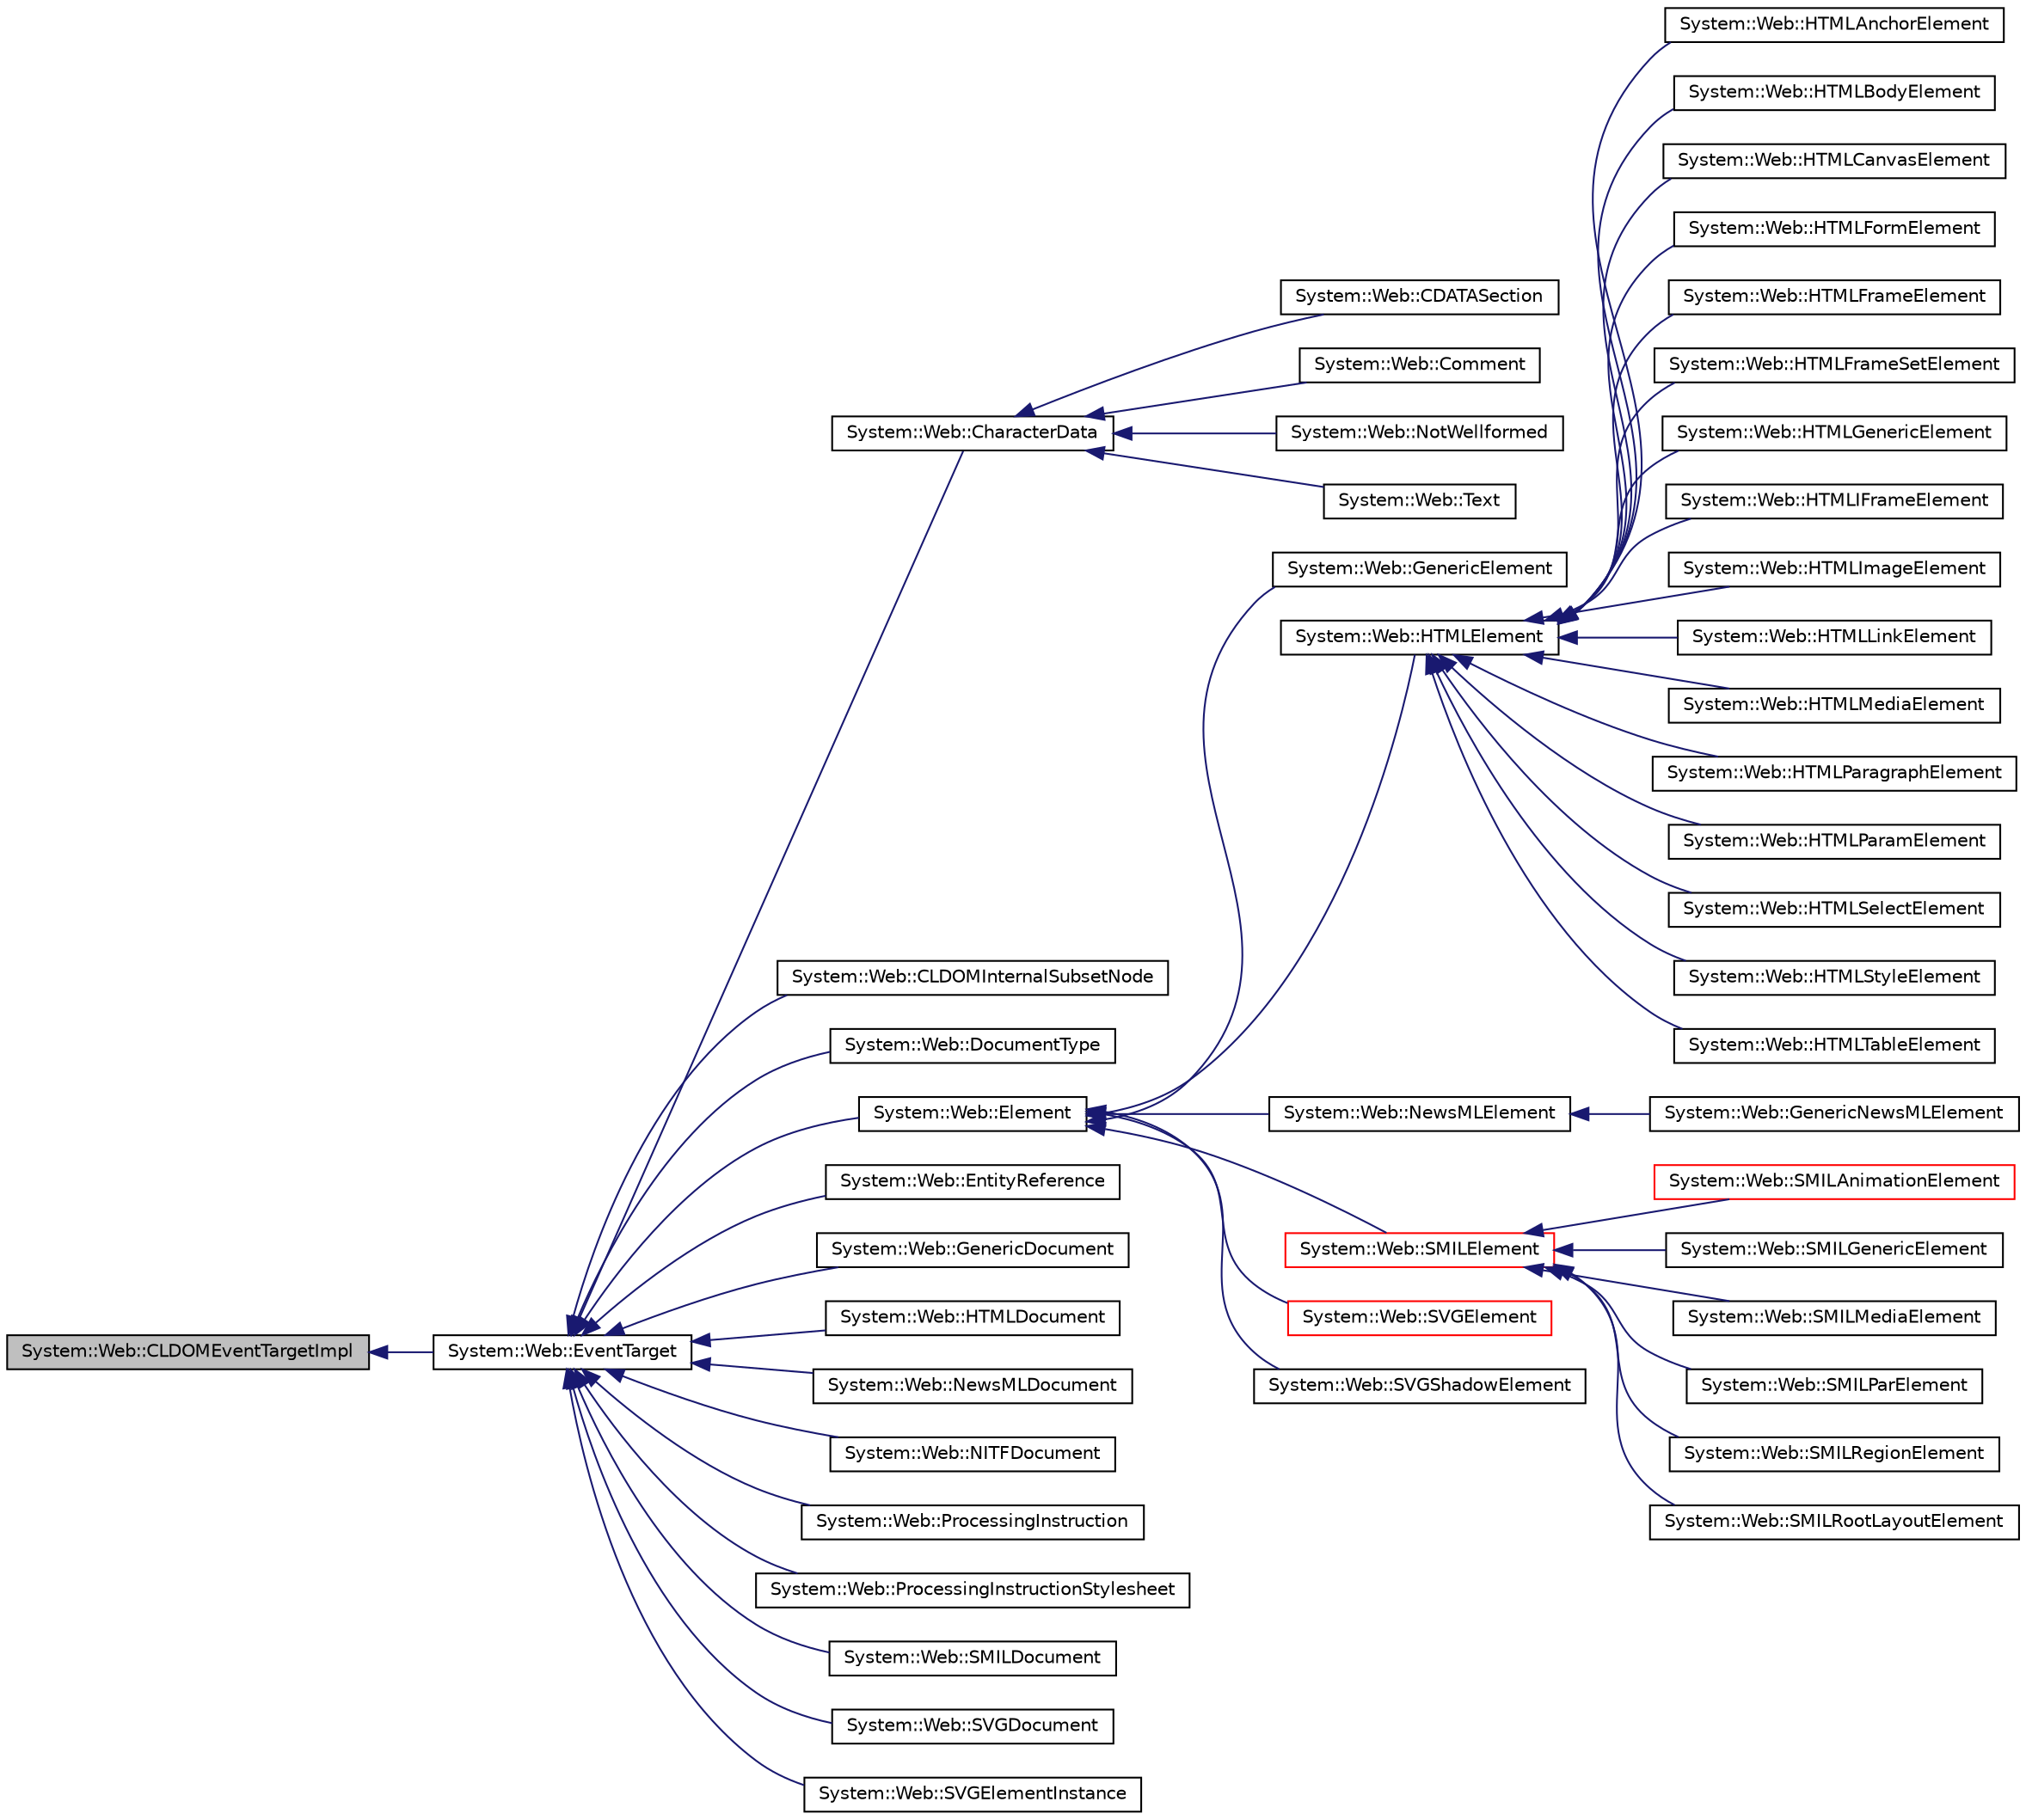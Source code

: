 digraph G
{
  edge [fontname="Helvetica",fontsize="10",labelfontname="Helvetica",labelfontsize="10"];
  node [fontname="Helvetica",fontsize="10",shape=record];
  rankdir="LR";
  Node1 [label="System::Web::CLDOMEventTargetImpl",height=0.2,width=0.4,color="black", fillcolor="grey75", style="filled" fontcolor="black"];
  Node1 -> Node2 [dir="back",color="midnightblue",fontsize="10",style="solid",fontname="Helvetica"];
  Node2 [label="System::Web::EventTarget",height=0.2,width=0.4,color="black", fillcolor="white", style="filled",URL="$class_system_1_1_web_1_1_event_target.html"];
  Node2 -> Node3 [dir="back",color="midnightblue",fontsize="10",style="solid",fontname="Helvetica"];
  Node3 [label="System::Web::CharacterData",height=0.2,width=0.4,color="black", fillcolor="white", style="filled",URL="$class_system_1_1_web_1_1_character_data.html"];
  Node3 -> Node4 [dir="back",color="midnightblue",fontsize="10",style="solid",fontname="Helvetica"];
  Node4 [label="System::Web::CDATASection",height=0.2,width=0.4,color="black", fillcolor="white", style="filled",URL="$class_system_1_1_web_1_1_c_d_a_t_a_section.html"];
  Node3 -> Node5 [dir="back",color="midnightblue",fontsize="10",style="solid",fontname="Helvetica"];
  Node5 [label="System::Web::Comment",height=0.2,width=0.4,color="black", fillcolor="white", style="filled",URL="$class_system_1_1_web_1_1_comment.html"];
  Node3 -> Node6 [dir="back",color="midnightblue",fontsize="10",style="solid",fontname="Helvetica"];
  Node6 [label="System::Web::NotWellformed",height=0.2,width=0.4,color="black", fillcolor="white", style="filled",URL="$class_system_1_1_web_1_1_not_wellformed.html"];
  Node3 -> Node7 [dir="back",color="midnightblue",fontsize="10",style="solid",fontname="Helvetica"];
  Node7 [label="System::Web::Text",height=0.2,width=0.4,color="black", fillcolor="white", style="filled",URL="$class_system_1_1_web_1_1_text.html"];
  Node2 -> Node8 [dir="back",color="midnightblue",fontsize="10",style="solid",fontname="Helvetica"];
  Node8 [label="System::Web::CLDOMInternalSubsetNode",height=0.2,width=0.4,color="black", fillcolor="white", style="filled",URL="$class_system_1_1_web_1_1_c_l_d_o_m_internal_subset_node.html"];
  Node2 -> Node9 [dir="back",color="midnightblue",fontsize="10",style="solid",fontname="Helvetica"];
  Node9 [label="System::Web::DocumentType",height=0.2,width=0.4,color="black", fillcolor="white", style="filled",URL="$class_system_1_1_web_1_1_document_type.html"];
  Node2 -> Node10 [dir="back",color="midnightblue",fontsize="10",style="solid",fontname="Helvetica"];
  Node10 [label="System::Web::Element",height=0.2,width=0.4,color="black", fillcolor="white", style="filled",URL="$class_system_1_1_web_1_1_element.html"];
  Node10 -> Node11 [dir="back",color="midnightblue",fontsize="10",style="solid",fontname="Helvetica"];
  Node11 [label="System::Web::GenericElement",height=0.2,width=0.4,color="black", fillcolor="white", style="filled",URL="$class_system_1_1_web_1_1_generic_element.html"];
  Node10 -> Node12 [dir="back",color="midnightblue",fontsize="10",style="solid",fontname="Helvetica"];
  Node12 [label="System::Web::HTMLElement",height=0.2,width=0.4,color="black", fillcolor="white", style="filled",URL="$class_system_1_1_web_1_1_h_t_m_l_element.html"];
  Node12 -> Node13 [dir="back",color="midnightblue",fontsize="10",style="solid",fontname="Helvetica"];
  Node13 [label="System::Web::HTMLAnchorElement",height=0.2,width=0.4,color="black", fillcolor="white", style="filled",URL="$class_system_1_1_web_1_1_h_t_m_l_anchor_element.html"];
  Node12 -> Node14 [dir="back",color="midnightblue",fontsize="10",style="solid",fontname="Helvetica"];
  Node14 [label="System::Web::HTMLBodyElement",height=0.2,width=0.4,color="black", fillcolor="white", style="filled",URL="$class_system_1_1_web_1_1_h_t_m_l_body_element.html"];
  Node12 -> Node15 [dir="back",color="midnightblue",fontsize="10",style="solid",fontname="Helvetica"];
  Node15 [label="System::Web::HTMLCanvasElement",height=0.2,width=0.4,color="black", fillcolor="white", style="filled",URL="$class_system_1_1_web_1_1_h_t_m_l_canvas_element.html"];
  Node12 -> Node16 [dir="back",color="midnightblue",fontsize="10",style="solid",fontname="Helvetica"];
  Node16 [label="System::Web::HTMLFormElement",height=0.2,width=0.4,color="black", fillcolor="white", style="filled",URL="$class_system_1_1_web_1_1_h_t_m_l_form_element.html"];
  Node12 -> Node17 [dir="back",color="midnightblue",fontsize="10",style="solid",fontname="Helvetica"];
  Node17 [label="System::Web::HTMLFrameElement",height=0.2,width=0.4,color="black", fillcolor="white", style="filled",URL="$class_system_1_1_web_1_1_h_t_m_l_frame_element.html"];
  Node12 -> Node18 [dir="back",color="midnightblue",fontsize="10",style="solid",fontname="Helvetica"];
  Node18 [label="System::Web::HTMLFrameSetElement",height=0.2,width=0.4,color="black", fillcolor="white", style="filled",URL="$class_system_1_1_web_1_1_h_t_m_l_frame_set_element.html"];
  Node12 -> Node19 [dir="back",color="midnightblue",fontsize="10",style="solid",fontname="Helvetica"];
  Node19 [label="System::Web::HTMLGenericElement",height=0.2,width=0.4,color="black", fillcolor="white", style="filled",URL="$class_system_1_1_web_1_1_h_t_m_l_generic_element.html"];
  Node12 -> Node20 [dir="back",color="midnightblue",fontsize="10",style="solid",fontname="Helvetica"];
  Node20 [label="System::Web::HTMLIFrameElement",height=0.2,width=0.4,color="black", fillcolor="white", style="filled",URL="$class_system_1_1_web_1_1_h_t_m_l_i_frame_element.html"];
  Node12 -> Node21 [dir="back",color="midnightblue",fontsize="10",style="solid",fontname="Helvetica"];
  Node21 [label="System::Web::HTMLImageElement",height=0.2,width=0.4,color="black", fillcolor="white", style="filled",URL="$class_system_1_1_web_1_1_h_t_m_l_image_element.html"];
  Node12 -> Node22 [dir="back",color="midnightblue",fontsize="10",style="solid",fontname="Helvetica"];
  Node22 [label="System::Web::HTMLLinkElement",height=0.2,width=0.4,color="black", fillcolor="white", style="filled",URL="$class_system_1_1_web_1_1_h_t_m_l_link_element.html"];
  Node12 -> Node23 [dir="back",color="midnightblue",fontsize="10",style="solid",fontname="Helvetica"];
  Node23 [label="System::Web::HTMLMediaElement",height=0.2,width=0.4,color="black", fillcolor="white", style="filled",URL="$class_system_1_1_web_1_1_h_t_m_l_media_element.html"];
  Node12 -> Node24 [dir="back",color="midnightblue",fontsize="10",style="solid",fontname="Helvetica"];
  Node24 [label="System::Web::HTMLParagraphElement",height=0.2,width=0.4,color="black", fillcolor="white", style="filled",URL="$class_system_1_1_web_1_1_h_t_m_l_paragraph_element.html"];
  Node12 -> Node25 [dir="back",color="midnightblue",fontsize="10",style="solid",fontname="Helvetica"];
  Node25 [label="System::Web::HTMLParamElement",height=0.2,width=0.4,color="black", fillcolor="white", style="filled",URL="$class_system_1_1_web_1_1_h_t_m_l_param_element.html"];
  Node12 -> Node26 [dir="back",color="midnightblue",fontsize="10",style="solid",fontname="Helvetica"];
  Node26 [label="System::Web::HTMLSelectElement",height=0.2,width=0.4,color="black", fillcolor="white", style="filled",URL="$class_system_1_1_web_1_1_h_t_m_l_select_element.html"];
  Node12 -> Node27 [dir="back",color="midnightblue",fontsize="10",style="solid",fontname="Helvetica"];
  Node27 [label="System::Web::HTMLStyleElement",height=0.2,width=0.4,color="black", fillcolor="white", style="filled",URL="$class_system_1_1_web_1_1_h_t_m_l_style_element.html"];
  Node12 -> Node28 [dir="back",color="midnightblue",fontsize="10",style="solid",fontname="Helvetica"];
  Node28 [label="System::Web::HTMLTableElement",height=0.2,width=0.4,color="black", fillcolor="white", style="filled",URL="$class_system_1_1_web_1_1_h_t_m_l_table_element.html"];
  Node10 -> Node29 [dir="back",color="midnightblue",fontsize="10",style="solid",fontname="Helvetica"];
  Node29 [label="System::Web::NewsMLElement",height=0.2,width=0.4,color="black", fillcolor="white", style="filled",URL="$class_system_1_1_web_1_1_news_m_l_element.html"];
  Node29 -> Node30 [dir="back",color="midnightblue",fontsize="10",style="solid",fontname="Helvetica"];
  Node30 [label="System::Web::GenericNewsMLElement",height=0.2,width=0.4,color="black", fillcolor="white", style="filled",URL="$class_system_1_1_web_1_1_generic_news_m_l_element.html"];
  Node10 -> Node31 [dir="back",color="midnightblue",fontsize="10",style="solid",fontname="Helvetica"];
  Node31 [label="System::Web::SMILElement",height=0.2,width=0.4,color="red", fillcolor="white", style="filled",URL="$class_system_1_1_web_1_1_s_m_i_l_element.html"];
  Node31 -> Node32 [dir="back",color="midnightblue",fontsize="10",style="solid",fontname="Helvetica"];
  Node32 [label="System::Web::SMILAnimationElement",height=0.2,width=0.4,color="red", fillcolor="white", style="filled",URL="$class_system_1_1_web_1_1_s_m_i_l_animation_element.html"];
  Node31 -> Node33 [dir="back",color="midnightblue",fontsize="10",style="solid",fontname="Helvetica"];
  Node33 [label="System::Web::SMILGenericElement",height=0.2,width=0.4,color="black", fillcolor="white", style="filled",URL="$class_system_1_1_web_1_1_s_m_i_l_generic_element.html"];
  Node31 -> Node34 [dir="back",color="midnightblue",fontsize="10",style="solid",fontname="Helvetica"];
  Node34 [label="System::Web::SMILMediaElement",height=0.2,width=0.4,color="black", fillcolor="white", style="filled",URL="$class_system_1_1_web_1_1_s_m_i_l_media_element.html"];
  Node31 -> Node35 [dir="back",color="midnightblue",fontsize="10",style="solid",fontname="Helvetica"];
  Node35 [label="System::Web::SMILParElement",height=0.2,width=0.4,color="black", fillcolor="white", style="filled",URL="$class_system_1_1_web_1_1_s_m_i_l_par_element.html"];
  Node31 -> Node36 [dir="back",color="midnightblue",fontsize="10",style="solid",fontname="Helvetica"];
  Node36 [label="System::Web::SMILRegionElement",height=0.2,width=0.4,color="black", fillcolor="white", style="filled",URL="$class_system_1_1_web_1_1_s_m_i_l_region_element.html"];
  Node31 -> Node37 [dir="back",color="midnightblue",fontsize="10",style="solid",fontname="Helvetica"];
  Node37 [label="System::Web::SMILRootLayoutElement",height=0.2,width=0.4,color="black", fillcolor="white", style="filled",URL="$class_system_1_1_web_1_1_s_m_i_l_root_layout_element.html"];
  Node10 -> Node38 [dir="back",color="midnightblue",fontsize="10",style="solid",fontname="Helvetica"];
  Node38 [label="System::Web::SVGElement",height=0.2,width=0.4,color="red", fillcolor="white", style="filled",URL="$class_system_1_1_web_1_1_s_v_g_element.html"];
  Node10 -> Node39 [dir="back",color="midnightblue",fontsize="10",style="solid",fontname="Helvetica"];
  Node39 [label="System::Web::SVGShadowElement",height=0.2,width=0.4,color="black", fillcolor="white", style="filled",URL="$class_system_1_1_web_1_1_s_v_g_shadow_element.html"];
  Node2 -> Node40 [dir="back",color="midnightblue",fontsize="10",style="solid",fontname="Helvetica"];
  Node40 [label="System::Web::EntityReference",height=0.2,width=0.4,color="black", fillcolor="white", style="filled",URL="$class_system_1_1_web_1_1_entity_reference.html"];
  Node2 -> Node41 [dir="back",color="midnightblue",fontsize="10",style="solid",fontname="Helvetica"];
  Node41 [label="System::Web::GenericDocument",height=0.2,width=0.4,color="black", fillcolor="white", style="filled",URL="$class_system_1_1_web_1_1_generic_document.html"];
  Node2 -> Node42 [dir="back",color="midnightblue",fontsize="10",style="solid",fontname="Helvetica"];
  Node42 [label="System::Web::HTMLDocument",height=0.2,width=0.4,color="black", fillcolor="white", style="filled",URL="$class_system_1_1_web_1_1_h_t_m_l_document.html"];
  Node2 -> Node43 [dir="back",color="midnightblue",fontsize="10",style="solid",fontname="Helvetica"];
  Node43 [label="System::Web::NewsMLDocument",height=0.2,width=0.4,color="black", fillcolor="white", style="filled",URL="$class_system_1_1_web_1_1_news_m_l_document.html"];
  Node2 -> Node44 [dir="back",color="midnightblue",fontsize="10",style="solid",fontname="Helvetica"];
  Node44 [label="System::Web::NITFDocument",height=0.2,width=0.4,color="black", fillcolor="white", style="filled",URL="$class_system_1_1_web_1_1_n_i_t_f_document.html"];
  Node2 -> Node45 [dir="back",color="midnightblue",fontsize="10",style="solid",fontname="Helvetica"];
  Node45 [label="System::Web::ProcessingInstruction",height=0.2,width=0.4,color="black", fillcolor="white", style="filled",URL="$class_system_1_1_web_1_1_processing_instruction.html"];
  Node2 -> Node46 [dir="back",color="midnightblue",fontsize="10",style="solid",fontname="Helvetica"];
  Node46 [label="System::Web::ProcessingInstructionStylesheet",height=0.2,width=0.4,color="black", fillcolor="white", style="filled",URL="$class_system_1_1_web_1_1_processing_instruction_stylesheet.html"];
  Node2 -> Node47 [dir="back",color="midnightblue",fontsize="10",style="solid",fontname="Helvetica"];
  Node47 [label="System::Web::SMILDocument",height=0.2,width=0.4,color="black", fillcolor="white", style="filled",URL="$class_system_1_1_web_1_1_s_m_i_l_document.html"];
  Node2 -> Node48 [dir="back",color="midnightblue",fontsize="10",style="solid",fontname="Helvetica"];
  Node48 [label="System::Web::SVGDocument",height=0.2,width=0.4,color="black", fillcolor="white", style="filled",URL="$class_system_1_1_web_1_1_s_v_g_document.html"];
  Node2 -> Node49 [dir="back",color="midnightblue",fontsize="10",style="solid",fontname="Helvetica"];
  Node49 [label="System::Web::SVGElementInstance",height=0.2,width=0.4,color="black", fillcolor="white", style="filled",URL="$class_system_1_1_web_1_1_s_v_g_element_instance.html"];
}
